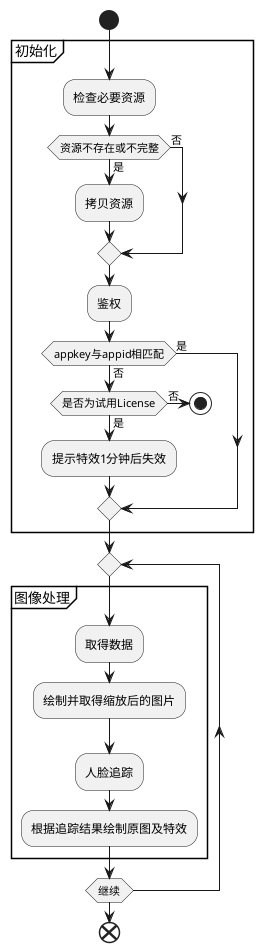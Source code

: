 @startuml
start
partition 初始化

:检查必要资源;
if (资源不存在或不完整) then (是)
    :拷贝资源;
else (否)
endif
:鉴权;
if (appkey与appid相匹配) then (是)

else (否)
    if (是否为试用License) then (是)
        :提示特效1分钟后失效;
    else (否)
        stop
    endif
endif
}
repeat
partition 图像处理
    :取得数据;
    :绘制并取得缩放后的图片;
    :人脸追踪;
    :根据追踪结果绘制原图及特效;
}
repeat while(继续)
end
@enduml